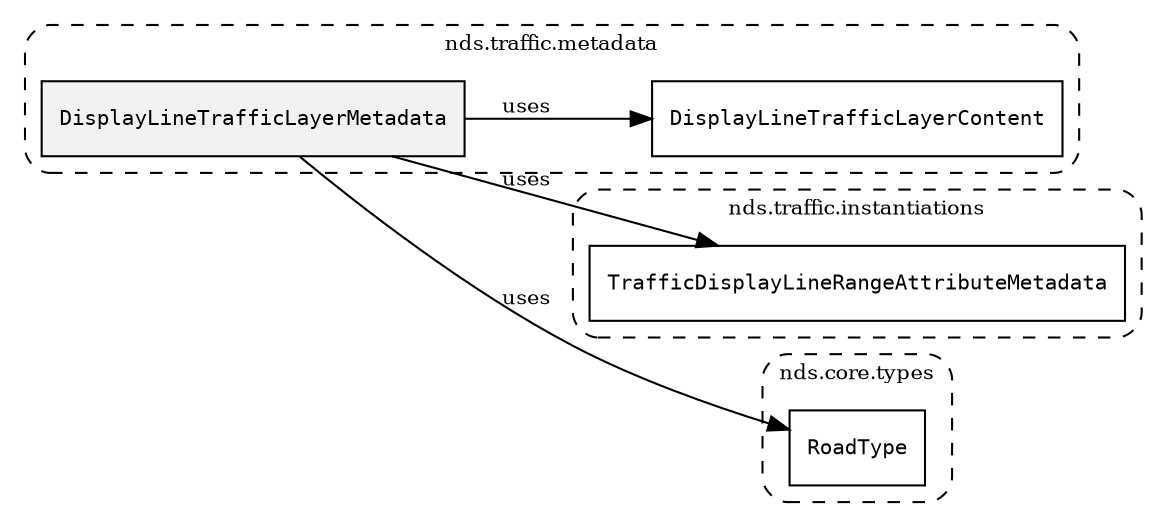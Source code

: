 /**
 * This dot file creates symbol collaboration diagram for DisplayLineTrafficLayerMetadata.
 */
digraph ZSERIO
{
    node [shape=box, fontsize=10];
    rankdir="LR";
    fontsize=10;
    tooltip="DisplayLineTrafficLayerMetadata collaboration diagram";

    subgraph "cluster_nds.traffic.metadata"
    {
        style="dashed, rounded";
        label="nds.traffic.metadata";
        tooltip="Package nds.traffic.metadata";
        href="../../../content/packages/nds.traffic.metadata.html#Package-nds-traffic-metadata";
        target="_parent";

        "DisplayLineTrafficLayerMetadata" [style="filled", fillcolor="#0000000D", target="_parent", label=<<font face="monospace"><table align="center" border="0" cellspacing="0" cellpadding="0"><tr><td href="../../../content/packages/nds.traffic.metadata.html#Structure-DisplayLineTrafficLayerMetadata" title="Structure defined in nds.traffic.metadata">DisplayLineTrafficLayerMetadata</td></tr></table></font>>];
        "DisplayLineTrafficLayerContent" [target="_parent", label=<<font face="monospace"><table align="center" border="0" cellspacing="0" cellpadding="0"><tr><td href="../../../content/packages/nds.traffic.metadata.html#Bitmask-DisplayLineTrafficLayerContent" title="Bitmask defined in nds.traffic.metadata">DisplayLineTrafficLayerContent</td></tr></table></font>>];
    }

    subgraph "cluster_nds.traffic.instantiations"
    {
        style="dashed, rounded";
        label="nds.traffic.instantiations";
        tooltip="Package nds.traffic.instantiations";
        href="../../../content/packages/nds.traffic.instantiations.html#Package-nds-traffic-instantiations";
        target="_parent";

        "TrafficDisplayLineRangeAttributeMetadata" [target="_parent", label=<<font face="monospace"><table align="center" border="0" cellspacing="0" cellpadding="0"><tr><td href="../../../content/packages/nds.traffic.instantiations.html#InstantiateType-TrafficDisplayLineRangeAttributeMetadata" title="InstantiateType defined in nds.traffic.instantiations">TrafficDisplayLineRangeAttributeMetadata</td></tr></table></font>>];
    }

    subgraph "cluster_nds.core.types"
    {
        style="dashed, rounded";
        label="nds.core.types";
        tooltip="Package nds.core.types";
        href="../../../content/packages/nds.core.types.html#Package-nds-core-types";
        target="_parent";

        "RoadType" [target="_parent", label=<<font face="monospace"><table align="center" border="0" cellspacing="0" cellpadding="0"><tr><td href="../../../content/packages/nds.core.types.html#Structure-RoadType" title="Structure defined in nds.core.types">RoadType</td></tr></table></font>>];
    }

    "DisplayLineTrafficLayerMetadata" -> "DisplayLineTrafficLayerContent" [label="uses", fontsize=10];
    "DisplayLineTrafficLayerMetadata" -> "TrafficDisplayLineRangeAttributeMetadata" [label="uses", fontsize=10];
    "DisplayLineTrafficLayerMetadata" -> "RoadType" [label="uses", fontsize=10];
}

